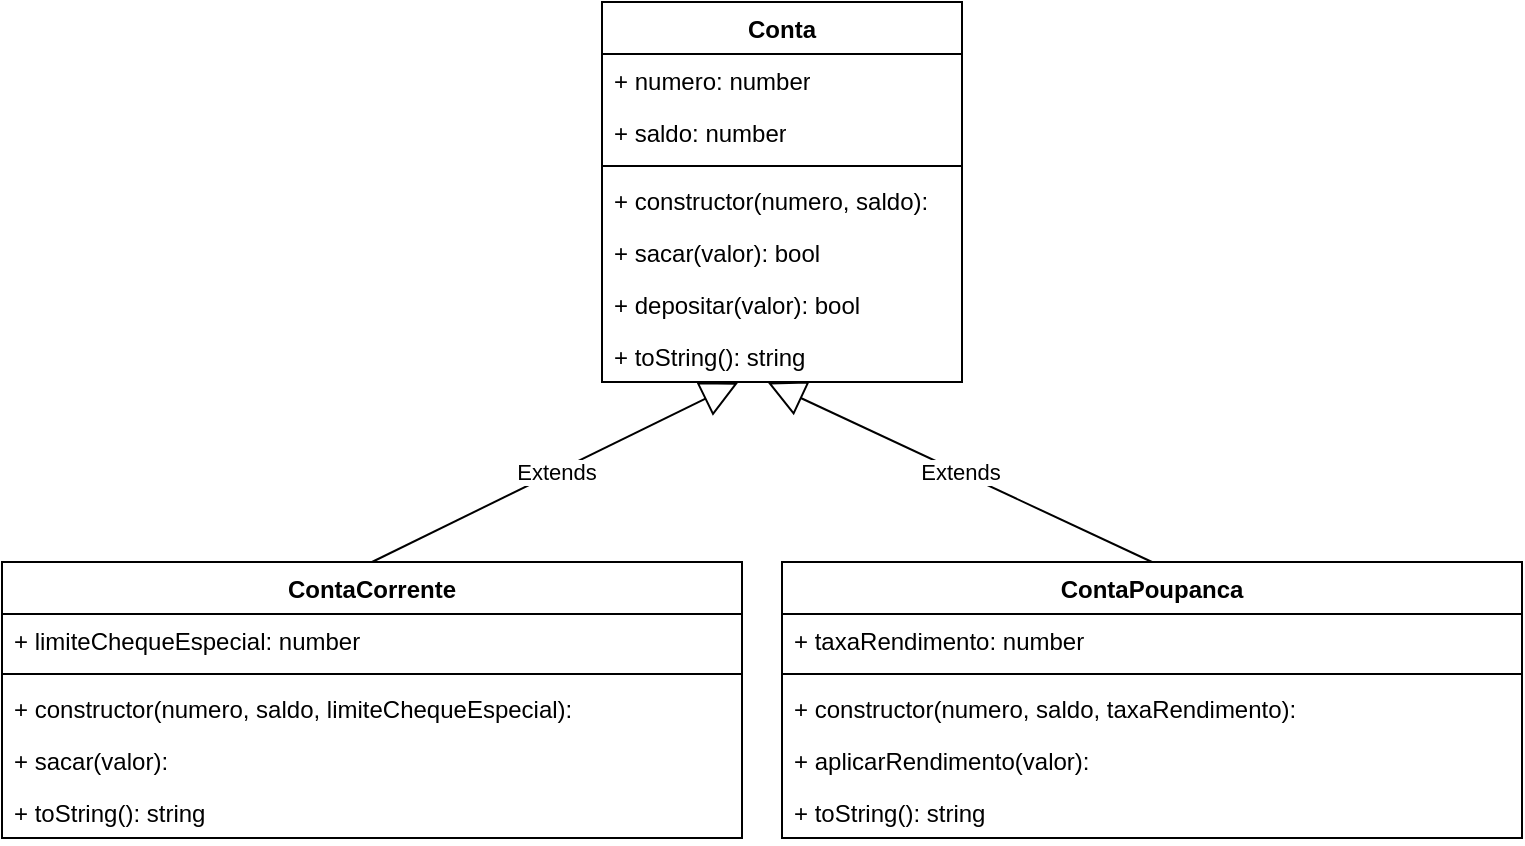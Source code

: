 <mxfile version="23.0.0" type="device">
  <diagram name="Página-1" id="bBKZ8OW2WzBzleCHmIlt">
    <mxGraphModel dx="822" dy="428" grid="1" gridSize="10" guides="1" tooltips="1" connect="1" arrows="1" fold="1" page="1" pageScale="1" pageWidth="827" pageHeight="1169" math="0" shadow="0">
      <root>
        <mxCell id="0" />
        <mxCell id="1" parent="0" />
        <mxCell id="MXSkEc4uu3Pn45r8Vd0b-1" value="Conta" style="swimlane;fontStyle=1;align=center;verticalAlign=top;childLayout=stackLayout;horizontal=1;startSize=26;horizontalStack=0;resizeParent=1;resizeParentMax=0;resizeLast=0;collapsible=1;marginBottom=0;whiteSpace=wrap;html=1;" vertex="1" parent="1">
          <mxGeometry x="310" y="170" width="180" height="190" as="geometry" />
        </mxCell>
        <mxCell id="MXSkEc4uu3Pn45r8Vd0b-2" value="+ numero: number" style="text;strokeColor=none;fillColor=none;align=left;verticalAlign=top;spacingLeft=4;spacingRight=4;overflow=hidden;rotatable=0;points=[[0,0.5],[1,0.5]];portConstraint=eastwest;whiteSpace=wrap;html=1;" vertex="1" parent="MXSkEc4uu3Pn45r8Vd0b-1">
          <mxGeometry y="26" width="180" height="26" as="geometry" />
        </mxCell>
        <mxCell id="MXSkEc4uu3Pn45r8Vd0b-5" value="+ saldo: number" style="text;strokeColor=none;fillColor=none;align=left;verticalAlign=top;spacingLeft=4;spacingRight=4;overflow=hidden;rotatable=0;points=[[0,0.5],[1,0.5]];portConstraint=eastwest;whiteSpace=wrap;html=1;" vertex="1" parent="MXSkEc4uu3Pn45r8Vd0b-1">
          <mxGeometry y="52" width="180" height="26" as="geometry" />
        </mxCell>
        <mxCell id="MXSkEc4uu3Pn45r8Vd0b-3" value="" style="line;strokeWidth=1;fillColor=none;align=left;verticalAlign=middle;spacingTop=-1;spacingLeft=3;spacingRight=3;rotatable=0;labelPosition=right;points=[];portConstraint=eastwest;strokeColor=inherit;" vertex="1" parent="MXSkEc4uu3Pn45r8Vd0b-1">
          <mxGeometry y="78" width="180" height="8" as="geometry" />
        </mxCell>
        <mxCell id="MXSkEc4uu3Pn45r8Vd0b-4" value="+ constructor(numero, saldo):&amp;nbsp;" style="text;strokeColor=none;fillColor=none;align=left;verticalAlign=top;spacingLeft=4;spacingRight=4;overflow=hidden;rotatable=0;points=[[0,0.5],[1,0.5]];portConstraint=eastwest;whiteSpace=wrap;html=1;" vertex="1" parent="MXSkEc4uu3Pn45r8Vd0b-1">
          <mxGeometry y="86" width="180" height="26" as="geometry" />
        </mxCell>
        <mxCell id="MXSkEc4uu3Pn45r8Vd0b-6" value="+ sacar(valor): bool&amp;nbsp;" style="text;strokeColor=none;fillColor=none;align=left;verticalAlign=top;spacingLeft=4;spacingRight=4;overflow=hidden;rotatable=0;points=[[0,0.5],[1,0.5]];portConstraint=eastwest;whiteSpace=wrap;html=1;" vertex="1" parent="MXSkEc4uu3Pn45r8Vd0b-1">
          <mxGeometry y="112" width="180" height="26" as="geometry" />
        </mxCell>
        <mxCell id="MXSkEc4uu3Pn45r8Vd0b-7" value="+ depositar(valor): bool&amp;nbsp;" style="text;strokeColor=none;fillColor=none;align=left;verticalAlign=top;spacingLeft=4;spacingRight=4;overflow=hidden;rotatable=0;points=[[0,0.5],[1,0.5]];portConstraint=eastwest;whiteSpace=wrap;html=1;" vertex="1" parent="MXSkEc4uu3Pn45r8Vd0b-1">
          <mxGeometry y="138" width="180" height="26" as="geometry" />
        </mxCell>
        <mxCell id="MXSkEc4uu3Pn45r8Vd0b-8" value="+ toString(): string&amp;nbsp;" style="text;strokeColor=none;fillColor=none;align=left;verticalAlign=top;spacingLeft=4;spacingRight=4;overflow=hidden;rotatable=0;points=[[0,0.5],[1,0.5]];portConstraint=eastwest;whiteSpace=wrap;html=1;" vertex="1" parent="MXSkEc4uu3Pn45r8Vd0b-1">
          <mxGeometry y="164" width="180" height="26" as="geometry" />
        </mxCell>
        <mxCell id="MXSkEc4uu3Pn45r8Vd0b-9" value="ContaCorrente" style="swimlane;fontStyle=1;align=center;verticalAlign=top;childLayout=stackLayout;horizontal=1;startSize=26;horizontalStack=0;resizeParent=1;resizeParentMax=0;resizeLast=0;collapsible=1;marginBottom=0;whiteSpace=wrap;html=1;" vertex="1" parent="1">
          <mxGeometry x="10" y="450" width="370" height="138" as="geometry" />
        </mxCell>
        <mxCell id="MXSkEc4uu3Pn45r8Vd0b-10" value="+ limiteChequeEspecial: number" style="text;strokeColor=none;fillColor=none;align=left;verticalAlign=top;spacingLeft=4;spacingRight=4;overflow=hidden;rotatable=0;points=[[0,0.5],[1,0.5]];portConstraint=eastwest;whiteSpace=wrap;html=1;" vertex="1" parent="MXSkEc4uu3Pn45r8Vd0b-9">
          <mxGeometry y="26" width="370" height="26" as="geometry" />
        </mxCell>
        <mxCell id="MXSkEc4uu3Pn45r8Vd0b-11" value="" style="line;strokeWidth=1;fillColor=none;align=left;verticalAlign=middle;spacingTop=-1;spacingLeft=3;spacingRight=3;rotatable=0;labelPosition=right;points=[];portConstraint=eastwest;strokeColor=inherit;" vertex="1" parent="MXSkEc4uu3Pn45r8Vd0b-9">
          <mxGeometry y="52" width="370" height="8" as="geometry" />
        </mxCell>
        <mxCell id="MXSkEc4uu3Pn45r8Vd0b-12" value="+ constructor(numero, saldo, limiteChequeEspecial):&amp;nbsp;" style="text;strokeColor=none;fillColor=none;align=left;verticalAlign=top;spacingLeft=4;spacingRight=4;overflow=hidden;rotatable=0;points=[[0,0.5],[1,0.5]];portConstraint=eastwest;whiteSpace=wrap;html=1;" vertex="1" parent="MXSkEc4uu3Pn45r8Vd0b-9">
          <mxGeometry y="60" width="370" height="26" as="geometry" />
        </mxCell>
        <mxCell id="MXSkEc4uu3Pn45r8Vd0b-14" value="+ sacar(valor):&amp;nbsp;" style="text;strokeColor=none;fillColor=none;align=left;verticalAlign=top;spacingLeft=4;spacingRight=4;overflow=hidden;rotatable=0;points=[[0,0.5],[1,0.5]];portConstraint=eastwest;whiteSpace=wrap;html=1;" vertex="1" parent="MXSkEc4uu3Pn45r8Vd0b-9">
          <mxGeometry y="86" width="370" height="26" as="geometry" />
        </mxCell>
        <mxCell id="MXSkEc4uu3Pn45r8Vd0b-13" value="+ toString(): string" style="text;strokeColor=none;fillColor=none;align=left;verticalAlign=top;spacingLeft=4;spacingRight=4;overflow=hidden;rotatable=0;points=[[0,0.5],[1,0.5]];portConstraint=eastwest;whiteSpace=wrap;html=1;" vertex="1" parent="MXSkEc4uu3Pn45r8Vd0b-9">
          <mxGeometry y="112" width="370" height="26" as="geometry" />
        </mxCell>
        <mxCell id="MXSkEc4uu3Pn45r8Vd0b-15" value="ContaPoupanca" style="swimlane;fontStyle=1;align=center;verticalAlign=top;childLayout=stackLayout;horizontal=1;startSize=26;horizontalStack=0;resizeParent=1;resizeParentMax=0;resizeLast=0;collapsible=1;marginBottom=0;whiteSpace=wrap;html=1;" vertex="1" parent="1">
          <mxGeometry x="400" y="450" width="370" height="138" as="geometry" />
        </mxCell>
        <mxCell id="MXSkEc4uu3Pn45r8Vd0b-16" value="+ taxaRendimento: number" style="text;strokeColor=none;fillColor=none;align=left;verticalAlign=top;spacingLeft=4;spacingRight=4;overflow=hidden;rotatable=0;points=[[0,0.5],[1,0.5]];portConstraint=eastwest;whiteSpace=wrap;html=1;" vertex="1" parent="MXSkEc4uu3Pn45r8Vd0b-15">
          <mxGeometry y="26" width="370" height="26" as="geometry" />
        </mxCell>
        <mxCell id="MXSkEc4uu3Pn45r8Vd0b-17" value="" style="line;strokeWidth=1;fillColor=none;align=left;verticalAlign=middle;spacingTop=-1;spacingLeft=3;spacingRight=3;rotatable=0;labelPosition=right;points=[];portConstraint=eastwest;strokeColor=inherit;" vertex="1" parent="MXSkEc4uu3Pn45r8Vd0b-15">
          <mxGeometry y="52" width="370" height="8" as="geometry" />
        </mxCell>
        <mxCell id="MXSkEc4uu3Pn45r8Vd0b-18" value="+ constructor(numero, saldo, taxaRendimento):&amp;nbsp;" style="text;strokeColor=none;fillColor=none;align=left;verticalAlign=top;spacingLeft=4;spacingRight=4;overflow=hidden;rotatable=0;points=[[0,0.5],[1,0.5]];portConstraint=eastwest;whiteSpace=wrap;html=1;" vertex="1" parent="MXSkEc4uu3Pn45r8Vd0b-15">
          <mxGeometry y="60" width="370" height="26" as="geometry" />
        </mxCell>
        <mxCell id="MXSkEc4uu3Pn45r8Vd0b-19" value="+ aplicarRendimento(valor):&amp;nbsp;" style="text;strokeColor=none;fillColor=none;align=left;verticalAlign=top;spacingLeft=4;spacingRight=4;overflow=hidden;rotatable=0;points=[[0,0.5],[1,0.5]];portConstraint=eastwest;whiteSpace=wrap;html=1;" vertex="1" parent="MXSkEc4uu3Pn45r8Vd0b-15">
          <mxGeometry y="86" width="370" height="26" as="geometry" />
        </mxCell>
        <mxCell id="MXSkEc4uu3Pn45r8Vd0b-20" value="+ toString(): string" style="text;strokeColor=none;fillColor=none;align=left;verticalAlign=top;spacingLeft=4;spacingRight=4;overflow=hidden;rotatable=0;points=[[0,0.5],[1,0.5]];portConstraint=eastwest;whiteSpace=wrap;html=1;" vertex="1" parent="MXSkEc4uu3Pn45r8Vd0b-15">
          <mxGeometry y="112" width="370" height="26" as="geometry" />
        </mxCell>
        <mxCell id="MXSkEc4uu3Pn45r8Vd0b-28" value="Extends" style="endArrow=block;endSize=16;endFill=0;html=1;rounded=0;exitX=0.5;exitY=0;exitDx=0;exitDy=0;entryX=0.378;entryY=1.013;entryDx=0;entryDy=0;entryPerimeter=0;" edge="1" parent="1" source="MXSkEc4uu3Pn45r8Vd0b-9" target="MXSkEc4uu3Pn45r8Vd0b-8">
          <mxGeometry width="160" relative="1" as="geometry">
            <mxPoint x="310" y="390" as="sourcePoint" />
            <mxPoint x="380.02" y="390.004" as="targetPoint" />
          </mxGeometry>
        </mxCell>
        <mxCell id="MXSkEc4uu3Pn45r8Vd0b-29" value="Extends" style="endArrow=block;endSize=16;endFill=0;html=1;rounded=0;exitX=0.5;exitY=0;exitDx=0;exitDy=0;entryX=0.461;entryY=1.013;entryDx=0;entryDy=0;entryPerimeter=0;" edge="1" parent="1" source="MXSkEc4uu3Pn45r8Vd0b-15" target="MXSkEc4uu3Pn45r8Vd0b-8">
          <mxGeometry width="160" relative="1" as="geometry">
            <mxPoint x="482.5" y="440" as="sourcePoint" />
            <mxPoint x="398.92" y="386.988" as="targetPoint" />
          </mxGeometry>
        </mxCell>
      </root>
    </mxGraphModel>
  </diagram>
</mxfile>
